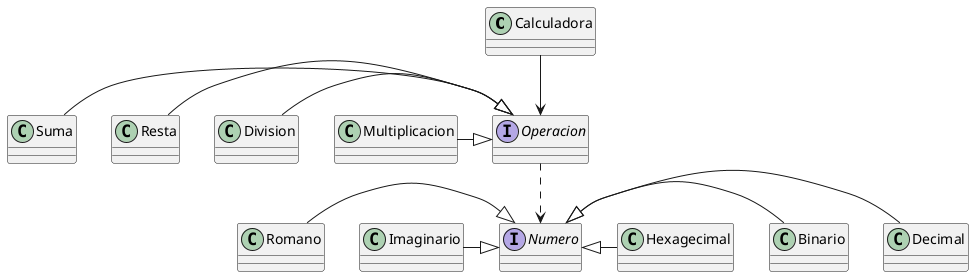@startuml
'https://plantuml.com/class-diagram

class Calculadora {

}

interface Operacion {

}

class Suma{
}
class Resta{
}
class Multiplicacion{
}
class Division{}

interface Numero{}

class Decimal{}

class Binario{}

class Hexagecimal{}

class Romano{}

class Imaginario{}

Calculadora --> Operacion
Operacion -.> Numero

Decimal -u|> Numero
Binario -u|> Numero
Hexagecimal -u|> Numero
Romano -|> Numero
Imaginario -|> Numero

Suma -|> Operacion
Resta -|> Operacion
Division -|> Operacion
Multiplicacion -|> Operacion

@enduml